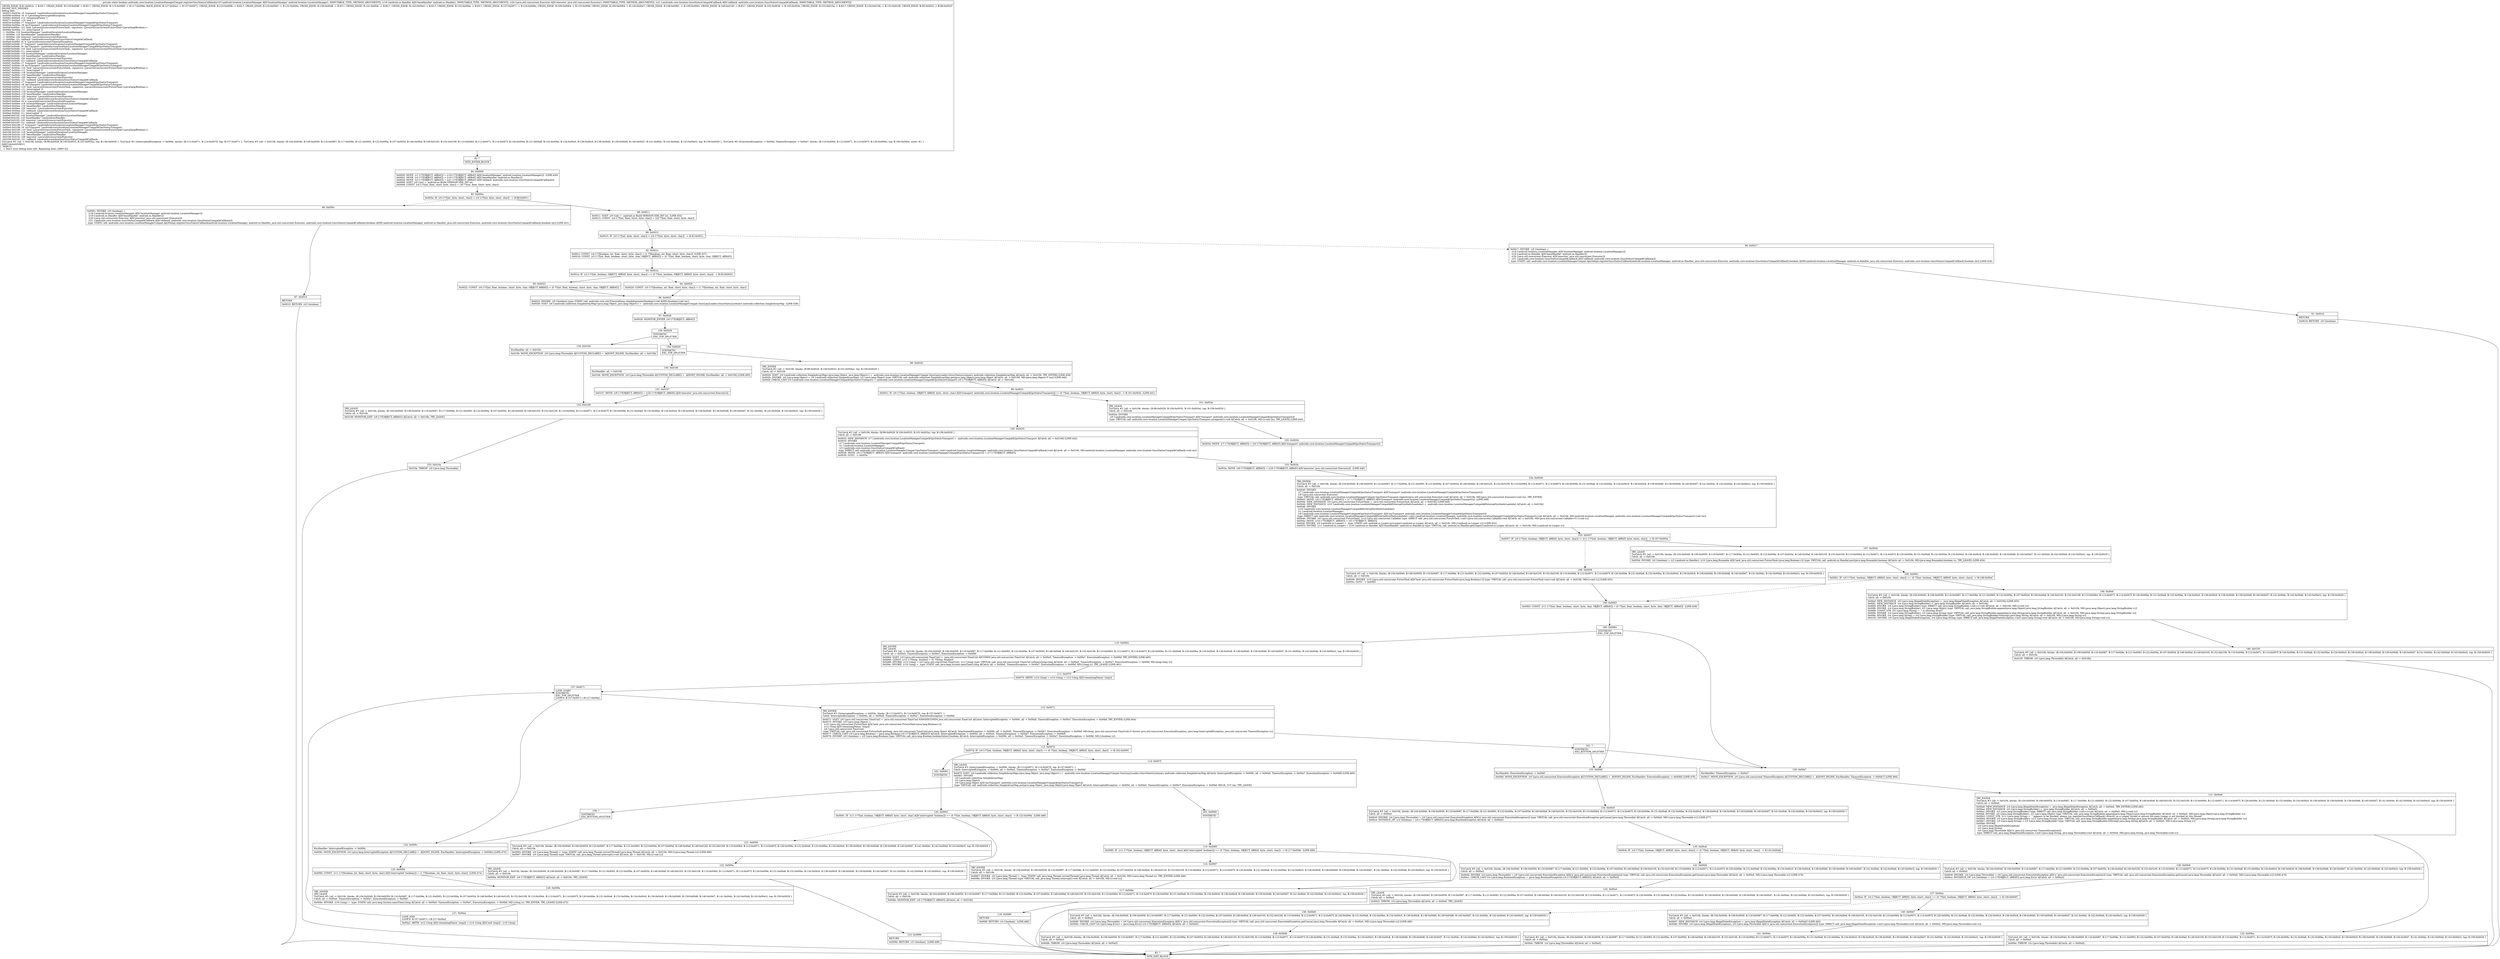 digraph "CFG forandroidx.core.location.LocationManagerCompat.registerGnssStatusCallback(Landroid\/location\/LocationManager;Landroid\/os\/Handler;Ljava\/util\/concurrent\/Executor;Landroidx\/core\/location\/GnssStatusCompat$Callback;)Z" {
Node_82 [shape=record,label="{82\:\ ?|MTH_ENTER_BLOCK\l}"];
Node_84 [shape=record,label="{84\:\ 0x0000|0x0000: MOVE  (r1 I:??[OBJECT, ARRAY]) = (r18 I:??[OBJECT, ARRAY] A[D('locationManager' android.location.LocationManager)])  (LINE:430)\l0x0002: MOVE  (r2 I:??[OBJECT, ARRAY]) = (r19 I:??[OBJECT, ARRAY] A[D('baseHandler' android.os.Handler)]) \l0x0004: MOVE  (r3 I:??[OBJECT, ARRAY]) = (r21 I:??[OBJECT, ARRAY] A[D('callback' androidx.core.location.GnssStatusCompat$Callback)]) \l0x0006: SGET  (r0 I:int) =  android.os.Build.VERSION.SDK_INT int \l0x0008: CONST  (r4 I:??[int, float, short, byte, char]) = (30 ??[int, float, short, byte, char]) \l}"];
Node_85 [shape=record,label="{85\:\ 0x000a|0x000a: IF  (r0 I:??[int, byte, short, char]) \< (r4 I:??[int, byte, short, char])  \-\> B:88:0x0011 \l}"];
Node_86 [shape=record,label="{86\:\ 0x000c|0x000c: INVOKE  (r0 I:boolean) = \l  (r18 I:android.location.LocationManager A[D('locationManager' android.location.LocationManager)])\l  (r19 I:android.os.Handler A[D('baseHandler' android.os.Handler)])\l  (r20 I:java.util.concurrent.Executor A[D('executor' java.util.concurrent.Executor)])\l  (r21 I:androidx.core.location.GnssStatusCompat$Callback A[D('callback' androidx.core.location.GnssStatusCompat$Callback)])\l type: STATIC call: androidx.core.location.LocationManagerCompat.Api30Impl.registerGnssStatusCallback(android.location.LocationManager, android.os.Handler, java.util.concurrent.Executor, androidx.core.location.GnssStatusCompat$Callback):boolean A[MD:(android.location.LocationManager, android.os.Handler, java.util.concurrent.Executor, androidx.core.location.GnssStatusCompat$Callback):boolean (m)] (LINE:431)\l}"];
Node_87 [shape=record,label="{87\:\ 0x0010|RETURN\l|0x0010: RETURN  (r0 I:boolean) \l}"];
Node_83 [shape=record,label="{83\:\ ?|MTH_EXIT_BLOCK\l}"];
Node_88 [shape=record,label="{88\:\ 0x0011|0x0011: SGET  (r0 I:int) =  android.os.Build.VERSION.SDK_INT int  (LINE:433)\l0x0013: CONST  (r4 I:??[int, float, short, byte, char]) = (24 ??[int, float, short, byte, char]) \l}"];
Node_89 [shape=record,label="{89\:\ 0x0015|0x0015: IF  (r0 I:??[int, byte, short, char]) \< (r4 I:??[int, byte, short, char])  \-\> B:92:0x001c \l}"];
Node_90 [shape=record,label="{90\:\ 0x0017|0x0017: INVOKE  (r0 I:boolean) = \l  (r18 I:android.location.LocationManager A[D('locationManager' android.location.LocationManager)])\l  (r19 I:android.os.Handler A[D('baseHandler' android.os.Handler)])\l  (r20 I:java.util.concurrent.Executor A[D('executor' java.util.concurrent.Executor)])\l  (r21 I:androidx.core.location.GnssStatusCompat$Callback A[D('callback' androidx.core.location.GnssStatusCompat$Callback)])\l type: STATIC call: androidx.core.location.LocationManagerCompat.Api24Impl.registerGnssStatusCallback(android.location.LocationManager, android.os.Handler, java.util.concurrent.Executor, androidx.core.location.GnssStatusCompat$Callback):boolean A[MD:(android.location.LocationManager, android.os.Handler, java.util.concurrent.Executor, androidx.core.location.GnssStatusCompat$Callback):boolean (m)] (LINE:434)\l}"];
Node_91 [shape=record,label="{91\:\ 0x001b|RETURN\l|0x001b: RETURN  (r0 I:boolean) \l}"];
Node_92 [shape=record,label="{92\:\ 0x001c|0x001c: CONST  (r4 I:??[boolean, int, float, short, byte, char]) = (1 ??[boolean, int, float, short, byte, char])  (LINE:437)\l0x001d: CONST  (r5 I:??[int, float, boolean, short, byte, char, OBJECT, ARRAY]) = (0 ??[int, float, boolean, short, byte, char, OBJECT, ARRAY]) \l}"];
Node_93 [shape=record,label="{93\:\ 0x001e|0x001e: IF  (r2 I:??[int, boolean, OBJECT, ARRAY, byte, short, char]) == (0 ??[int, boolean, OBJECT, ARRAY, byte, short, char])  \-\> B:95:0x0022 \l}"];
Node_94 [shape=record,label="{94\:\ 0x0020|0x0020: CONST  (r0 I:??[boolean, int, float, short, byte, char]) = (1 ??[boolean, int, float, short, byte, char]) \l}"];
Node_96 [shape=record,label="{96\:\ 0x0023|0x0023: INVOKE  (r0 I:boolean) type: STATIC call: androidx.core.util.Preconditions.checkArgument(boolean):void A[MD:(boolean):void (m)]\l0x0026: SGET  (r6 I:androidx.collection.SimpleArrayMap\<java.lang.Object, java.lang.Object\>) =  androidx.core.location.LocationManagerCompat.GnssLazyLoader.sGnssStatusListeners androidx.collection.SimpleArrayMap  (LINE:438)\l}"];
Node_97 [shape=record,label="{97\:\ 0x0028|0x0028: MONITOR_ENTER  (r6 I:??[OBJECT, ARRAY]) \l}"];
Node_159 [shape=record,label="{159\:\ 0x0029|SYNTHETIC\lEXC_TOP_SPLITTER\l}"];
Node_156 [shape=record,label="{156\:\ 0x0029|SYNTHETIC\lEXC_TOP_SPLITTER\l}"];
Node_98 [shape=record,label="{98\:\ 0x0029|TRY_ENTER\lTryCatch #2 \{all \-\> 0x0106, blocks: (B:98:0x0029, B:100:0x0033, B:101:0x003a), top: B:156:0x0029 \}\lCatch: all \-\> 0x0106\l|0x0029: SGET  (r0 I:androidx.collection.SimpleArrayMap\<java.lang.Object, java.lang.Object\>) =  androidx.core.location.LocationManagerCompat.GnssLazyLoader.sGnssStatusListeners androidx.collection.SimpleArrayMap A[Catch: all \-\> 0x0106, TRY_ENTER] (LINE:439)\l0x002b: INVOKE  (r0 I:java.lang.Object) = (r0 I:androidx.collection.SimpleArrayMap), (r3 I:java.lang.Object) type: VIRTUAL call: androidx.collection.SimpleArrayMap.get(java.lang.Object):java.lang.Object A[Catch: all \-\> 0x0106, MD:(java.lang.Object):V (m)] (LINE:440)\l0x002f: CHECK_CAST (r0 I:androidx.core.location.LocationManagerCompat$GpsStatusTransport) = (androidx.core.location.LocationManagerCompat$GpsStatusTransport) (r0 I:??[OBJECT, ARRAY]) A[Catch: all \-\> 0x0106]\l}"];
Node_99 [shape=record,label="{99\:\ 0x0031|0x0031: IF  (r0 I:??[int, boolean, OBJECT, ARRAY, byte, short, char] A[D('transport' androidx.core.location.LocationManagerCompat$GpsStatusTransport)]) != (0 ??[int, boolean, OBJECT, ARRAY, byte, short, char])  \-\> B:101:0x003a  (LINE:441)\l}"];
Node_100 [shape=record,label="{100\:\ 0x0033|TryCatch #2 \{all \-\> 0x0106, blocks: (B:98:0x0029, B:100:0x0033, B:101:0x003a), top: B:156:0x0029 \}\lCatch: all \-\> 0x0106\l|0x0033: NEW_INSTANCE  (r7 I:androidx.core.location.LocationManagerCompat$GpsStatusTransport) =  androidx.core.location.LocationManagerCompat$GpsStatusTransport A[Catch: all \-\> 0x0106] (LINE:442)\l0x0035: INVOKE  \l  (r7 I:androidx.core.location.LocationManagerCompat$GpsStatusTransport)\l  (r1 I:android.location.LocationManager)\l  (r3 I:androidx.core.location.GnssStatusCompat$Callback)\l type: DIRECT call: androidx.core.location.LocationManagerCompat.GpsStatusTransport.\<init\>(android.location.LocationManager, androidx.core.location.GnssStatusCompat$Callback):void A[Catch: all \-\> 0x0106, MD:(android.location.LocationManager, androidx.core.location.GnssStatusCompat$Callback):void (m)]\l0x0038: MOVE  (r0 I:??[OBJECT, ARRAY] A[D('transport' androidx.core.location.LocationManagerCompat$GpsStatusTransport)]) = (r7 I:??[OBJECT, ARRAY]) \l0x0039: GOTO  \-\> 0x003e \l}"];
Node_103 [shape=record,label="{103\:\ 0x003e|0x003e: MOVE  (r8 I:??[OBJECT, ARRAY]) = (r20 I:??[OBJECT, ARRAY] A[D('executor' java.util.concurrent.Executor)])  (LINE:446)\l}"];
Node_104 [shape=record,label="{104\:\ 0x0040|TRY_ENTER\lTryCatch #5 \{all \-\> 0x010b, blocks: (B:104:0x0040, B:106:0x0059, B:116:0x0087, B:117:0x008e, B:121:0x0093, B:122:0x009a, B:107:0x005d, B:148:0x00ef, B:149:0x0105, B:152:0x0109, B:110:0x0064, B:112:0x0071, B:114:0x007f, B:126:0x009e, B:131:0x00a8, B:132:0x00be, B:134:0x00c0, B:136:0x00c8, B:138:0x00d0, B:139:0x00d6, B:140:0x00d7, B:141:0x00dc, B:142:0x00dd, B:143:0x00e3), top: B:159:0x0029 \}\lCatch: all \-\> 0x010b\l|0x0040: INVOKE  \l  (r7 I:androidx.core.location.LocationManagerCompat$GpsStatusTransport A[D('transport' androidx.core.location.LocationManagerCompat$GpsStatusTransport)])\l  (r8 I:java.util.concurrent.Executor)\l type: VIRTUAL call: androidx.core.location.LocationManagerCompat.GpsStatusTransport.register(java.util.concurrent.Executor):void A[Catch: all \-\> 0x010b, MD:(java.util.concurrent.Executor):void (m), TRY_ENTER]\l0x0043: MOVE  (r9 I:??[OBJECT, ARRAY]) = (r7 I:??[OBJECT, ARRAY] A[D('transport' androidx.core.location.LocationManagerCompat$GpsStatusTransport)])  (LINE:448)\l0x0044: NEW_INSTANCE  (r0 I:java.util.concurrent.FutureTask) =  java.util.concurrent.FutureTask A[Catch: all \-\> 0x010b] (LINE:449)\l0x0046: NEW_INSTANCE  (r10 I:androidx.core.location.LocationManagerCompat$$ExternalSyntheticLambda2) =  androidx.core.location.LocationManagerCompat$$ExternalSyntheticLambda2 A[Catch: all \-\> 0x010b]\l0x0048: INVOKE  \l  (r10 I:androidx.core.location.LocationManagerCompat$$ExternalSyntheticLambda2)\l  (r1 I:android.location.LocationManager)\l  (r9 I:androidx.core.location.LocationManagerCompat$GpsStatusTransport A[D('myTransport' androidx.core.location.LocationManagerCompat$GpsStatusTransport)])\l type: DIRECT call: androidx.core.location.LocationManagerCompat$$ExternalSyntheticLambda2.\<init\>(android.location.LocationManager, androidx.core.location.LocationManagerCompat$GpsStatusTransport):void A[Catch: all \-\> 0x010b, MD:(android.location.LocationManager, androidx.core.location.LocationManagerCompat$GpsStatusTransport):void (m)]\l0x004b: INVOKE  (r0 I:java.util.concurrent.FutureTask), (r10 I:java.util.concurrent.Callable) type: DIRECT call: java.util.concurrent.FutureTask.\<init\>(java.util.concurrent.Callable):void A[Catch: all \-\> 0x010b, MD:(java.util.concurrent.Callable\<V\>):void (c)]\l0x004e: MOVE  (r10 I:??[OBJECT, ARRAY]) = (r0 I:??[OBJECT, ARRAY]) \l0x004f: INVOKE  (r0 I:android.os.Looper) =  type: STATIC call: android.os.Looper.myLooper():android.os.Looper A[Catch: all \-\> 0x010b, MD:():android.os.Looper (c)] (LINE:452)\l0x0053: INVOKE  (r11 I:android.os.Looper) = (r19 I:android.os.Handler A[D('baseHandler' android.os.Handler)]) type: VIRTUAL call: android.os.Handler.getLooper():android.os.Looper A[Catch: all \-\> 0x010b, MD:():android.os.Looper (c)]\l}"];
Node_105 [shape=record,label="{105\:\ 0x0057|0x0057: IF  (r0 I:??[int, boolean, OBJECT, ARRAY, byte, short, char]) != (r11 I:??[int, boolean, OBJECT, ARRAY, byte, short, char])  \-\> B:107:0x005d \l}"];
Node_106 [shape=record,label="{106\:\ 0x0059|TryCatch #5 \{all \-\> 0x010b, blocks: (B:104:0x0040, B:106:0x0059, B:116:0x0087, B:117:0x008e, B:121:0x0093, B:122:0x009a, B:107:0x005d, B:148:0x00ef, B:149:0x0105, B:152:0x0109, B:110:0x0064, B:112:0x0071, B:114:0x007f, B:126:0x009e, B:131:0x00a8, B:132:0x00be, B:134:0x00c0, B:136:0x00c8, B:138:0x00d0, B:139:0x00d6, B:140:0x00d7, B:141:0x00dc, B:142:0x00dd, B:143:0x00e3), top: B:159:0x0029 \}\lCatch: all \-\> 0x010b\l|0x0059: INVOKE  (r10 I:java.util.concurrent.FutureTask A[D('task' java.util.concurrent.FutureTask\<java.lang.Boolean\>)]) type: VIRTUAL call: java.util.concurrent.FutureTask.run():void A[Catch: all \-\> 0x010b, MD:():void (c)] (LINE:453)\l0x005c: GOTO  \-\> 0x0063 \l}"];
Node_109 [shape=record,label="{109\:\ 0x0063|0x0063: CONST  (r11 I:??[int, float, boolean, short, byte, char, OBJECT, ARRAY]) = (0 ??[int, float, boolean, short, byte, char, OBJECT, ARRAY])  (LINE:458)\l}"];
Node_160 [shape=record,label="{160\:\ 0x0064|SYNTHETIC\lEXC_TOP_SPLITTER\l}"];
Node_110 [shape=record,label="{110\:\ 0x0064|TRY_ENTER\lTRY_LEAVE\lTryCatch #5 \{all \-\> 0x010b, blocks: (B:104:0x0040, B:106:0x0059, B:116:0x0087, B:117:0x008e, B:121:0x0093, B:122:0x009a, B:107:0x005d, B:148:0x00ef, B:149:0x0105, B:152:0x0109, B:110:0x0064, B:112:0x0071, B:114:0x007f, B:126:0x009e, B:131:0x00a8, B:132:0x00be, B:134:0x00c0, B:136:0x00c8, B:138:0x00d0, B:139:0x00d6, B:140:0x00d7, B:141:0x00dc, B:142:0x00dd, B:143:0x00e3), top: B:159:0x0029 \}\lCatch: all \-\> 0x00a5, TimeoutException \-\> 0x00a7, ExecutionException \-\> 0x00bf\l|0x0064: SGET  (r0 I:java.util.concurrent.TimeUnit) =  java.util.concurrent.TimeUnit.SECONDS java.util.concurrent.TimeUnit A[Catch: all \-\> 0x00a5, TimeoutException \-\> 0x00a7, ExecutionException \-\> 0x00bf, TRY_ENTER] (LINE:460)\l0x0066: CONST  (r12 I:??[long, double]) = (5 ??[long, double]) \l0x0068: INVOKE  (r12 I:long) = (r0 I:java.util.concurrent.TimeUnit), (r12 I:long) type: VIRTUAL call: java.util.concurrent.TimeUnit.toNanos(long):long A[Catch: all \-\> 0x00a5, TimeoutException \-\> 0x00a7, ExecutionException \-\> 0x00bf, MD:(long):long (c)]\l0x006c: INVOKE  (r14 I:long) =  type: STATIC call: java.lang.System.nanoTime():long A[Catch: all \-\> 0x00a5, TimeoutException \-\> 0x00a7, ExecutionException \-\> 0x00bf, MD:():long (c), TRY_LEAVE] (LINE:461)\l}"];
Node_111 [shape=record,label="{111\:\ 0x0070|0x0070: ARITH  (r14 I:long) = (r14 I:long) + (r12 I:long A[D('remainingNanos' long)]) \l}"];
Node_157 [shape=record,label="{157\:\ 0x0071|LOOP_START\lSYNTHETIC\lEXC_TOP_SPLITTER\lLOOP:0: B:157:0x0071\-\>B:127:0x00a2\l}"];
Node_112 [shape=record,label="{112\:\ 0x0071|TRY_ENTER\lTryCatch #3 \{InterruptedException \-\> 0x009c, blocks: (B:112:0x0071, B:114:0x007f), top: B:157:0x0071 \}\lCatch: InterruptedException \-\> 0x009c, all \-\> 0x00a5, TimeoutException \-\> 0x00a7, ExecutionException \-\> 0x00bf\l|0x0071: SGET  (r0 I:java.util.concurrent.TimeUnit) =  java.util.concurrent.TimeUnit.NANOSECONDS java.util.concurrent.TimeUnit A[Catch: InterruptedException \-\> 0x009c, all \-\> 0x00a5, TimeoutException \-\> 0x00a7, ExecutionException \-\> 0x00bf, TRY_ENTER] (LINE:464)\l0x0073: INVOKE  (r0 I:java.lang.Object) = \l  (r10 I:java.util.concurrent.FutureTask A[D('task' java.util.concurrent.FutureTask\<java.lang.Boolean\>)])\l  (r12 I:long A[D('remainingNanos' long)])\l  (r0 I:java.util.concurrent.TimeUnit)\l type: VIRTUAL call: java.util.concurrent.FutureTask.get(long, java.util.concurrent.TimeUnit):java.lang.Object A[Catch: InterruptedException \-\> 0x009c, all \-\> 0x00a5, TimeoutException \-\> 0x00a7, ExecutionException \-\> 0x00bf, MD:(long, java.util.concurrent.TimeUnit):V throws java.util.concurrent.ExecutionException, java.lang.InterruptedException, java.util.concurrent.TimeoutException (c)]\l0x0077: CHECK_CAST (r0 I:java.lang.Boolean) = (java.lang.Boolean) (r0 I:??[OBJECT, ARRAY]) A[Catch: InterruptedException \-\> 0x009c, all \-\> 0x00a5, TimeoutException \-\> 0x00a7, ExecutionException \-\> 0x00bf]\l0x0079: INVOKE  (r0 I:boolean) = (r0 I:java.lang.Boolean) type: VIRTUAL call: java.lang.Boolean.booleanValue():boolean A[Catch: InterruptedException \-\> 0x009c, all \-\> 0x00a5, TimeoutException \-\> 0x00a7, ExecutionException \-\> 0x00bf, MD:():boolean (c)]\l}"];
Node_113 [shape=record,label="{113\:\ 0x007d|0x007d: IF  (r0 I:??[int, boolean, OBJECT, ARRAY, byte, short, char]) == (0 ??[int, boolean, OBJECT, ARRAY, byte, short, char])  \-\> B:162:0x0091 \l}"];
Node_114 [shape=record,label="{114\:\ 0x007f|TRY_LEAVE\lTryCatch #3 \{InterruptedException \-\> 0x009c, blocks: (B:112:0x0071, B:114:0x007f), top: B:157:0x0071 \}\lCatch: InterruptedException \-\> 0x009c, all \-\> 0x00a5, TimeoutException \-\> 0x00a7, ExecutionException \-\> 0x00bf\l|0x007f: SGET  (r0 I:androidx.collection.SimpleArrayMap\<java.lang.Object, java.lang.Object\>) =  androidx.core.location.LocationManagerCompat.GnssLazyLoader.sGnssStatusListeners androidx.collection.SimpleArrayMap A[Catch: InterruptedException \-\> 0x009c, all \-\> 0x00a5, TimeoutException \-\> 0x00a7, ExecutionException \-\> 0x00bf] (LINE:465)\l0x0081: INVOKE  \l  (r0 I:androidx.collection.SimpleArrayMap)\l  (r3 I:java.lang.Object)\l  (r9 I:java.lang.Object A[D('myTransport' androidx.core.location.LocationManagerCompat$GpsStatusTransport)])\l type: VIRTUAL call: androidx.collection.SimpleArrayMap.put(java.lang.Object, java.lang.Object):java.lang.Object A[Catch: InterruptedException \-\> 0x009c, all \-\> 0x00a5, TimeoutException \-\> 0x00a7, ExecutionException \-\> 0x00bf, MD:(K, V):V (m), TRY_LEAVE]\l}"];
Node_158 [shape=record,label="{158\:\ ?|SYNTHETIC\lEXC_BOTTOM_SPLITTER\l}"];
Node_163 [shape=record,label="{163\:\ 0x0085|SYNTHETIC\l}"];
Node_115 [shape=record,label="{115\:\ 0x0085|0x0085: IF  (r11 I:??[int, boolean, OBJECT, ARRAY, byte, short, char] A[D('interrupted' boolean)]) == (0 ??[int, boolean, OBJECT, ARRAY, byte, short, char])  \-\> B:117:0x008e  (LINE:489)\l}"];
Node_116 [shape=record,label="{116\:\ 0x0087|TRY_ENTER\lTryCatch #5 \{all \-\> 0x010b, blocks: (B:104:0x0040, B:106:0x0059, B:116:0x0087, B:117:0x008e, B:121:0x0093, B:122:0x009a, B:107:0x005d, B:148:0x00ef, B:149:0x0105, B:152:0x0109, B:110:0x0064, B:112:0x0071, B:114:0x007f, B:126:0x009e, B:131:0x00a8, B:132:0x00be, B:134:0x00c0, B:136:0x00c8, B:138:0x00d0, B:139:0x00d6, B:140:0x00d7, B:141:0x00dc, B:142:0x00dd, B:143:0x00e3), top: B:159:0x0029 \}\lCatch: all \-\> 0x010b\l|0x0087: INVOKE  (r0 I:java.lang.Thread) =  type: STATIC call: java.lang.Thread.currentThread():java.lang.Thread A[Catch: all \-\> 0x010b, MD:():java.lang.Thread (c), TRY_ENTER] (LINE:490)\l0x008b: INVOKE  (r0 I:java.lang.Thread) type: VIRTUAL call: java.lang.Thread.interrupt():void A[Catch: all \-\> 0x010b, MD:():void (c)]\l}"];
Node_117 [shape=record,label="{117\:\ 0x008e|TryCatch #5 \{all \-\> 0x010b, blocks: (B:104:0x0040, B:106:0x0059, B:116:0x0087, B:117:0x008e, B:121:0x0093, B:122:0x009a, B:107:0x005d, B:148:0x00ef, B:149:0x0105, B:152:0x0109, B:110:0x0064, B:112:0x0071, B:114:0x007f, B:126:0x009e, B:131:0x00a8, B:132:0x00be, B:134:0x00c0, B:136:0x00c8, B:138:0x00d0, B:139:0x00d6, B:140:0x00d7, B:141:0x00dc, B:142:0x00dd, B:143:0x00e3), top: B:159:0x0029 \}\lCatch: all \-\> 0x010b\l|0x008e: MONITOR_EXIT  (r6 I:??[OBJECT, ARRAY]) A[Catch: all \-\> 0x010b]\l}"];
Node_118 [shape=record,label="{118\:\ 0x008f|RETURN\l|0x008f: RETURN  (r4 I:boolean)  (LINE:466)\l}"];
Node_162 [shape=record,label="{162\:\ 0x0091|SYNTHETIC\l}"];
Node_120 [shape=record,label="{120\:\ 0x0091|0x0091: IF  (r11 I:??[int, boolean, OBJECT, ARRAY, byte, short, char] A[D('interrupted' boolean)]) == (0 ??[int, boolean, OBJECT, ARRAY, byte, short, char])  \-\> B:122:0x009a  (LINE:489)\l}"];
Node_121 [shape=record,label="{121\:\ 0x0093|TryCatch #5 \{all \-\> 0x010b, blocks: (B:104:0x0040, B:106:0x0059, B:116:0x0087, B:117:0x008e, B:121:0x0093, B:122:0x009a, B:107:0x005d, B:148:0x00ef, B:149:0x0105, B:152:0x0109, B:110:0x0064, B:112:0x0071, B:114:0x007f, B:126:0x009e, B:131:0x00a8, B:132:0x00be, B:134:0x00c0, B:136:0x00c8, B:138:0x00d0, B:139:0x00d6, B:140:0x00d7, B:141:0x00dc, B:142:0x00dd, B:143:0x00e3), top: B:159:0x0029 \}\lCatch: all \-\> 0x010b\l|0x0093: INVOKE  (r0 I:java.lang.Thread) =  type: STATIC call: java.lang.Thread.currentThread():java.lang.Thread A[Catch: all \-\> 0x010b, MD:():java.lang.Thread (c)] (LINE:490)\l0x0097: INVOKE  (r0 I:java.lang.Thread) type: VIRTUAL call: java.lang.Thread.interrupt():void A[Catch: all \-\> 0x010b, MD:():void (c)]\l}"];
Node_122 [shape=record,label="{122\:\ 0x009a|TRY_LEAVE\lTryCatch #5 \{all \-\> 0x010b, blocks: (B:104:0x0040, B:106:0x0059, B:116:0x0087, B:117:0x008e, B:121:0x0093, B:122:0x009a, B:107:0x005d, B:148:0x00ef, B:149:0x0105, B:152:0x0109, B:110:0x0064, B:112:0x0071, B:114:0x007f, B:126:0x009e, B:131:0x00a8, B:132:0x00be, B:134:0x00c0, B:136:0x00c8, B:138:0x00d0, B:139:0x00d6, B:140:0x00d7, B:141:0x00dc, B:142:0x00dd, B:143:0x00e3), top: B:159:0x0029 \}\lCatch: all \-\> 0x010b\l|0x009a: MONITOR_EXIT  (r6 I:??[OBJECT, ARRAY]) A[Catch: all \-\> 0x010b, TRY_LEAVE]\l}"];
Node_123 [shape=record,label="{123\:\ 0x009b|RETURN\l|0x009b: RETURN  (r5 I:boolean)  (LINE:468)\l}"];
Node_161 [shape=record,label="{161\:\ ?|SYNTHETIC\lEXC_BOTTOM_SPLITTER\l}"];
Node_124 [shape=record,label="{124\:\ 0x009c|ExcHandler: InterruptedException \-\> 0x009c\l|0x009c: MOVE_EXCEPTION  (r0 I:java.lang.InterruptedException A[CUSTOM_DECLARE]) =  A[DONT_INLINE, ExcHandler: InterruptedException \-\> 0x009c] (LINE:470)\l}"];
Node_125 [shape=record,label="{125\:\ 0x009d|0x009d: CONST  (r11 I:??[boolean, int, float, short, byte, char] A[D('interrupted' boolean)]) = (1 ??[boolean, int, float, short, byte, char])  (LINE:472)\l}"];
Node_126 [shape=record,label="{126\:\ 0x009e|TRY_ENTER\lTRY_LEAVE\lTryCatch #5 \{all \-\> 0x010b, blocks: (B:104:0x0040, B:106:0x0059, B:116:0x0087, B:117:0x008e, B:121:0x0093, B:122:0x009a, B:107:0x005d, B:148:0x00ef, B:149:0x0105, B:152:0x0109, B:110:0x0064, B:112:0x0071, B:114:0x007f, B:126:0x009e, B:131:0x00a8, B:132:0x00be, B:134:0x00c0, B:136:0x00c8, B:138:0x00d0, B:139:0x00d6, B:140:0x00d7, B:141:0x00dc, B:142:0x00dd, B:143:0x00e3), top: B:159:0x0029 \}\lCatch: all \-\> 0x00a5, TimeoutException \-\> 0x00a7, ExecutionException \-\> 0x00bf\l|0x009e: INVOKE  (r16 I:long) =  type: STATIC call: java.lang.System.nanoTime():long A[Catch: all \-\> 0x00a5, TimeoutException \-\> 0x00a7, ExecutionException \-\> 0x00bf, MD:():long (c), TRY_ENTER, TRY_LEAVE] (LINE:473)\l}"];
Node_127 [shape=record,label="{127\:\ 0x00a2|LOOP_END\lLOOP:0: B:157:0x0071\-\>B:127:0x00a2\l|0x00a2: ARITH  (r12 I:long A[D('remainingNanos' long)]) = (r14 I:long A[D('end' long)]) \- (r16 I:long) \l}"];
Node_133 [shape=record,label="{133\:\ 0x00bf|ExcHandler: ExecutionException \-\> 0x00bf\l|0x00bf: MOVE_EXCEPTION  (r0 I:java.util.concurrent.ExecutionException A[CUSTOM_DECLARE]) =  A[DONT_INLINE, ExcHandler: ExecutionException \-\> 0x00bf] (LINE:476)\l}"];
Node_134 [shape=record,label="{134\:\ 0x00c0|TryCatch #5 \{all \-\> 0x010b, blocks: (B:104:0x0040, B:106:0x0059, B:116:0x0087, B:117:0x008e, B:121:0x0093, B:122:0x009a, B:107:0x005d, B:148:0x00ef, B:149:0x0105, B:152:0x0109, B:110:0x0064, B:112:0x0071, B:114:0x007f, B:126:0x009e, B:131:0x00a8, B:132:0x00be, B:134:0x00c0, B:136:0x00c8, B:138:0x00d0, B:139:0x00d6, B:140:0x00d7, B:141:0x00dc, B:142:0x00dd, B:143:0x00e3), top: B:159:0x0029 \}\lCatch: all \-\> 0x00a5\l|0x00c0: INVOKE  (r4 I:java.lang.Throwable) = (r0 I:java.util.concurrent.ExecutionException A[D('e' java.util.concurrent.ExecutionException)]) type: VIRTUAL call: java.util.concurrent.ExecutionException.getCause():java.lang.Throwable A[Catch: all \-\> 0x00a5, MD:():java.lang.Throwable (s)] (LINE:477)\l0x00c4: INSTANCE_OF  (r4 I:boolean) = (r4 I:??[OBJECT, ARRAY]) java.lang.RuntimeException A[Catch: all \-\> 0x00a5]\l}"];
Node_135 [shape=record,label="{135\:\ 0x00c6|0x00c6: IF  (r4 I:??[int, boolean, OBJECT, ARRAY, byte, short, char]) != (0 ??[int, boolean, OBJECT, ARRAY, byte, short, char])  \-\> B:142:0x00dd \l}"];
Node_136 [shape=record,label="{136\:\ 0x00c8|TryCatch #5 \{all \-\> 0x010b, blocks: (B:104:0x0040, B:106:0x0059, B:116:0x0087, B:117:0x008e, B:121:0x0093, B:122:0x009a, B:107:0x005d, B:148:0x00ef, B:149:0x0105, B:152:0x0109, B:110:0x0064, B:112:0x0071, B:114:0x007f, B:126:0x009e, B:131:0x00a8, B:132:0x00be, B:134:0x00c0, B:136:0x00c8, B:138:0x00d0, B:139:0x00d6, B:140:0x00d7, B:141:0x00dc, B:142:0x00dd, B:143:0x00e3), top: B:159:0x0029 \}\lCatch: all \-\> 0x00a5\l|0x00c8: INVOKE  (r4 I:java.lang.Throwable) = (r0 I:java.util.concurrent.ExecutionException A[D('e' java.util.concurrent.ExecutionException)]) type: VIRTUAL call: java.util.concurrent.ExecutionException.getCause():java.lang.Throwable A[Catch: all \-\> 0x00a5, MD:():java.lang.Throwable (s)] (LINE:479)\l0x00cc: INSTANCE_OF  (r4 I:boolean) = (r4 I:??[OBJECT, ARRAY]) java.lang.Error A[Catch: all \-\> 0x00a5]\l}"];
Node_137 [shape=record,label="{137\:\ 0x00ce|0x00ce: IF  (r4 I:??[int, boolean, OBJECT, ARRAY, byte, short, char]) == (0 ??[int, boolean, OBJECT, ARRAY, byte, short, char])  \-\> B:140:0x00d7 \l}"];
Node_138 [shape=record,label="{138\:\ 0x00d0|TryCatch #5 \{all \-\> 0x010b, blocks: (B:104:0x0040, B:106:0x0059, B:116:0x0087, B:117:0x008e, B:121:0x0093, B:122:0x009a, B:107:0x005d, B:148:0x00ef, B:149:0x0105, B:152:0x0109, B:110:0x0064, B:112:0x0071, B:114:0x007f, B:126:0x009e, B:131:0x00a8, B:132:0x00be, B:134:0x00c0, B:136:0x00c8, B:138:0x00d0, B:139:0x00d6, B:140:0x00d7, B:141:0x00dc, B:142:0x00dd, B:143:0x00e3), top: B:159:0x0029 \}\lCatch: all \-\> 0x00a5\l|0x00d0: INVOKE  (r4 I:java.lang.Throwable) = (r0 I:java.util.concurrent.ExecutionException A[D('e' java.util.concurrent.ExecutionException)]) type: VIRTUAL call: java.util.concurrent.ExecutionException.getCause():java.lang.Throwable A[Catch: all \-\> 0x00a5, MD:():java.lang.Throwable (s)] (LINE:480)\l0x00d4: CHECK_CAST (r4 I:java.lang.Error) = (java.lang.Error) (r4 I:??[OBJECT, ARRAY]) A[Catch: all \-\> 0x00a5]\l}"];
Node_139 [shape=record,label="{139\:\ 0x00d6|TryCatch #5 \{all \-\> 0x010b, blocks: (B:104:0x0040, B:106:0x0059, B:116:0x0087, B:117:0x008e, B:121:0x0093, B:122:0x009a, B:107:0x005d, B:148:0x00ef, B:149:0x0105, B:152:0x0109, B:110:0x0064, B:112:0x0071, B:114:0x007f, B:126:0x009e, B:131:0x00a8, B:132:0x00be, B:134:0x00c0, B:136:0x00c8, B:138:0x00d0, B:139:0x00d6, B:140:0x00d7, B:141:0x00dc, B:142:0x00dd, B:143:0x00e3), top: B:159:0x0029 \}\lCatch: all \-\> 0x00a5\l|0x00d6: THROW  (r4 I:java.lang.Throwable) A[Catch: all \-\> 0x00a5]\l}"];
Node_140 [shape=record,label="{140\:\ 0x00d7|TryCatch #5 \{all \-\> 0x010b, blocks: (B:104:0x0040, B:106:0x0059, B:116:0x0087, B:117:0x008e, B:121:0x0093, B:122:0x009a, B:107:0x005d, B:148:0x00ef, B:149:0x0105, B:152:0x0109, B:110:0x0064, B:112:0x0071, B:114:0x007f, B:126:0x009e, B:131:0x00a8, B:132:0x00be, B:134:0x00c0, B:136:0x00c8, B:138:0x00d0, B:139:0x00d6, B:140:0x00d7, B:141:0x00dc, B:142:0x00dd, B:143:0x00e3), top: B:159:0x0029 \}\lCatch: all \-\> 0x00a5\l|0x00d7: NEW_INSTANCE  (r4 I:java.lang.IllegalStateException) =  java.lang.IllegalStateException A[Catch: all \-\> 0x00a5] (LINE:482)\l0x00d9: INVOKE  (r4 I:java.lang.IllegalStateException), (r0 I:java.lang.Throwable A[D('e' java.util.concurrent.ExecutionException)]) type: DIRECT call: java.lang.IllegalStateException.\<init\>(java.lang.Throwable):void A[Catch: all \-\> 0x00a5, MD:(java.lang.Throwable):void (c)]\l}"];
Node_141 [shape=record,label="{141\:\ 0x00dc|TryCatch #5 \{all \-\> 0x010b, blocks: (B:104:0x0040, B:106:0x0059, B:116:0x0087, B:117:0x008e, B:121:0x0093, B:122:0x009a, B:107:0x005d, B:148:0x00ef, B:149:0x0105, B:152:0x0109, B:110:0x0064, B:112:0x0071, B:114:0x007f, B:126:0x009e, B:131:0x00a8, B:132:0x00be, B:134:0x00c0, B:136:0x00c8, B:138:0x00d0, B:139:0x00d6, B:140:0x00d7, B:141:0x00dc, B:142:0x00dd, B:143:0x00e3), top: B:159:0x0029 \}\lCatch: all \-\> 0x00a5\l|0x00dc: THROW  (r4 I:java.lang.Throwable) A[Catch: all \-\> 0x00a5]\l}"];
Node_142 [shape=record,label="{142\:\ 0x00dd|TryCatch #5 \{all \-\> 0x010b, blocks: (B:104:0x0040, B:106:0x0059, B:116:0x0087, B:117:0x008e, B:121:0x0093, B:122:0x009a, B:107:0x005d, B:148:0x00ef, B:149:0x0105, B:152:0x0109, B:110:0x0064, B:112:0x0071, B:114:0x007f, B:126:0x009e, B:131:0x00a8, B:132:0x00be, B:134:0x00c0, B:136:0x00c8, B:138:0x00d0, B:139:0x00d6, B:140:0x00d7, B:141:0x00dc, B:142:0x00dd, B:143:0x00e3), top: B:159:0x0029 \}\lCatch: all \-\> 0x00a5\l|0x00dd: INVOKE  (r4 I:java.lang.Throwable) = (r0 I:java.util.concurrent.ExecutionException A[D('e' java.util.concurrent.ExecutionException)]) type: VIRTUAL call: java.util.concurrent.ExecutionException.getCause():java.lang.Throwable A[Catch: all \-\> 0x00a5, MD:():java.lang.Throwable (s)] (LINE:478)\l0x00e1: CHECK_CAST (r4 I:java.lang.RuntimeException) = (java.lang.RuntimeException) (r4 I:??[OBJECT, ARRAY]) A[Catch: all \-\> 0x00a5]\l}"];
Node_143 [shape=record,label="{143\:\ 0x00e3|TRY_LEAVE\lTryCatch #5 \{all \-\> 0x010b, blocks: (B:104:0x0040, B:106:0x0059, B:116:0x0087, B:117:0x008e, B:121:0x0093, B:122:0x009a, B:107:0x005d, B:148:0x00ef, B:149:0x0105, B:152:0x0109, B:110:0x0064, B:112:0x0071, B:114:0x007f, B:126:0x009e, B:131:0x00a8, B:132:0x00be, B:134:0x00c0, B:136:0x00c8, B:138:0x00d0, B:139:0x00d6, B:140:0x00d7, B:141:0x00dc, B:142:0x00dd, B:143:0x00e3), top: B:159:0x0029 \}\lCatch: all \-\> 0x00a5\l|0x00e3: THROW  (r4 I:java.lang.Throwable) A[Catch: all \-\> 0x00a5, TRY_LEAVE]\l}"];
Node_130 [shape=record,label="{130\:\ 0x00a7|ExcHandler: TimeoutException \-\> 0x00a7\l|0x00a7: MOVE_EXCEPTION  (r0 I:java.util.concurrent.TimeoutException A[CUSTOM_DECLARE]) =  A[DONT_INLINE, ExcHandler: TimeoutException \-\> 0x00a7] (LINE:484)\l}"];
Node_131 [shape=record,label="{131\:\ 0x00a8|TRY_ENTER\lTryCatch #5 \{all \-\> 0x010b, blocks: (B:104:0x0040, B:106:0x0059, B:116:0x0087, B:117:0x008e, B:121:0x0093, B:122:0x009a, B:107:0x005d, B:148:0x00ef, B:149:0x0105, B:152:0x0109, B:110:0x0064, B:112:0x0071, B:114:0x007f, B:126:0x009e, B:131:0x00a8, B:132:0x00be, B:134:0x00c0, B:136:0x00c8, B:138:0x00d0, B:139:0x00d6, B:140:0x00d7, B:141:0x00dc, B:142:0x00dd, B:143:0x00e3), top: B:159:0x0029 \}\lCatch: all \-\> 0x00a5\l|0x00a8: NEW_INSTANCE  (r4 I:java.lang.IllegalStateException) =  java.lang.IllegalStateException A[Catch: all \-\> 0x00a5, TRY_ENTER] (LINE:485)\l0x00aa: NEW_INSTANCE  (r5 I:java.lang.StringBuilder) =  java.lang.StringBuilder A[Catch: all \-\> 0x00a5]\l0x00ac: INVOKE  (r5 I:java.lang.StringBuilder) type: DIRECT call: java.lang.StringBuilder.\<init\>():void A[Catch: all \-\> 0x00a5, MD:():void (c)]\l0x00af: INVOKE  (r5 I:java.lang.StringBuilder), (r2 I:java.lang.Object) type: VIRTUAL call: java.lang.StringBuilder.append(java.lang.Object):java.lang.StringBuilder A[Catch: all \-\> 0x00a5, MD:(java.lang.Object):java.lang.StringBuilder (c)]\l0x00b2: CONST_STR  (r12 I:java.lang.String) =  \" appears to be blocked, please run registerGnssStatusCallback() directly on a Looper thread or ensure the main Looper is not blocked by this thread\" \l0x00b4: INVOKE  (r5 I:java.lang.StringBuilder), (r12 I:java.lang.String) type: VIRTUAL call: java.lang.StringBuilder.append(java.lang.String):java.lang.StringBuilder A[Catch: all \-\> 0x00a5, MD:(java.lang.String):java.lang.StringBuilder (c)]\l0x00b7: INVOKE  (r5 I:java.lang.String) = (r5 I:java.lang.StringBuilder) type: VIRTUAL call: java.lang.StringBuilder.toString():java.lang.String A[Catch: all \-\> 0x00a5, MD:():java.lang.String (c)]\l0x00bb: INVOKE  \l  (r4 I:java.lang.IllegalStateException)\l  (r5 I:java.lang.String)\l  (r0 I:java.lang.Throwable A[D('e' java.util.concurrent.TimeoutException)])\l type: DIRECT call: java.lang.IllegalStateException.\<init\>(java.lang.String, java.lang.Throwable):void A[Catch: all \-\> 0x00a5, MD:(java.lang.String, java.lang.Throwable):void (c)]\l}"];
Node_132 [shape=record,label="{132\:\ 0x00be|TryCatch #5 \{all \-\> 0x010b, blocks: (B:104:0x0040, B:106:0x0059, B:116:0x0087, B:117:0x008e, B:121:0x0093, B:122:0x009a, B:107:0x005d, B:148:0x00ef, B:149:0x0105, B:152:0x0109, B:110:0x0064, B:112:0x0071, B:114:0x007f, B:126:0x009e, B:131:0x00a8, B:132:0x00be, B:134:0x00c0, B:136:0x00c8, B:138:0x00d0, B:139:0x00d6, B:140:0x00d7, B:141:0x00dc, B:142:0x00dd, B:143:0x00e3), top: B:159:0x0029 \}\lCatch: all \-\> 0x00a5\l|0x00be: THROW  (r4 I:java.lang.Throwable) A[Catch: all \-\> 0x00a5]\l}"];
Node_107 [shape=record,label="{107\:\ 0x005d|TRY_LEAVE\lTryCatch #5 \{all \-\> 0x010b, blocks: (B:104:0x0040, B:106:0x0059, B:116:0x0087, B:117:0x008e, B:121:0x0093, B:122:0x009a, B:107:0x005d, B:148:0x00ef, B:149:0x0105, B:152:0x0109, B:110:0x0064, B:112:0x0071, B:114:0x007f, B:126:0x009e, B:131:0x00a8, B:132:0x00be, B:134:0x00c0, B:136:0x00c8, B:138:0x00d0, B:139:0x00d6, B:140:0x00d7, B:141:0x00dc, B:142:0x00dd, B:143:0x00e3), top: B:159:0x0029 \}\lCatch: all \-\> 0x010b\l|0x005d: INVOKE  (r0 I:boolean) = (r2 I:android.os.Handler), (r10 I:java.lang.Runnable A[D('task' java.util.concurrent.FutureTask\<java.lang.Boolean\>)]) type: VIRTUAL call: android.os.Handler.post(java.lang.Runnable):boolean A[Catch: all \-\> 0x010b, MD:(java.lang.Runnable):boolean (c), TRY_LEAVE] (LINE:454)\l}"];
Node_108 [shape=record,label="{108\:\ 0x0061|0x0061: IF  (r0 I:??[int, boolean, OBJECT, ARRAY, byte, short, char]) == (0 ??[int, boolean, OBJECT, ARRAY, byte, short, char])  \-\> B:148:0x00ef \l}"];
Node_148 [shape=record,label="{148\:\ 0x00ef|TryCatch #5 \{all \-\> 0x010b, blocks: (B:104:0x0040, B:106:0x0059, B:116:0x0087, B:117:0x008e, B:121:0x0093, B:122:0x009a, B:107:0x005d, B:148:0x00ef, B:149:0x0105, B:152:0x0109, B:110:0x0064, B:112:0x0071, B:114:0x007f, B:126:0x009e, B:131:0x00a8, B:132:0x00be, B:134:0x00c0, B:136:0x00c8, B:138:0x00d0, B:139:0x00d6, B:140:0x00d7, B:141:0x00dc, B:142:0x00dd, B:143:0x00e3), top: B:159:0x0029 \}\lCatch: all \-\> 0x010b\l|0x00ef: NEW_INSTANCE  (r0 I:java.lang.IllegalStateException) =  java.lang.IllegalStateException A[Catch: all \-\> 0x010b] (LINE:455)\l0x00f1: NEW_INSTANCE  (r4 I:java.lang.StringBuilder) =  java.lang.StringBuilder A[Catch: all \-\> 0x010b]\l0x00f3: INVOKE  (r4 I:java.lang.StringBuilder) type: DIRECT call: java.lang.StringBuilder.\<init\>():void A[Catch: all \-\> 0x010b, MD:():void (c)]\l0x00f6: INVOKE  (r4 I:java.lang.StringBuilder), (r2 I:java.lang.Object) type: VIRTUAL call: java.lang.StringBuilder.append(java.lang.Object):java.lang.StringBuilder A[Catch: all \-\> 0x010b, MD:(java.lang.Object):java.lang.StringBuilder (c)]\l0x00f9: CONST_STR  (r5 I:java.lang.String) =  \" is shutting down\" \l0x00fb: INVOKE  (r4 I:java.lang.StringBuilder), (r5 I:java.lang.String) type: VIRTUAL call: java.lang.StringBuilder.append(java.lang.String):java.lang.StringBuilder A[Catch: all \-\> 0x010b, MD:(java.lang.String):java.lang.StringBuilder (c)]\l0x00fe: INVOKE  (r4 I:java.lang.String) = (r4 I:java.lang.StringBuilder) type: VIRTUAL call: java.lang.StringBuilder.toString():java.lang.String A[Catch: all \-\> 0x010b, MD:():java.lang.String (c)]\l0x0102: INVOKE  (r0 I:java.lang.IllegalStateException), (r4 I:java.lang.String) type: DIRECT call: java.lang.IllegalStateException.\<init\>(java.lang.String):void A[Catch: all \-\> 0x010b, MD:(java.lang.String):void (c)]\l}"];
Node_149 [shape=record,label="{149\:\ 0x0105|TryCatch #5 \{all \-\> 0x010b, blocks: (B:104:0x0040, B:106:0x0059, B:116:0x0087, B:117:0x008e, B:121:0x0093, B:122:0x009a, B:107:0x005d, B:148:0x00ef, B:149:0x0105, B:152:0x0109, B:110:0x0064, B:112:0x0071, B:114:0x007f, B:126:0x009e, B:131:0x00a8, B:132:0x00be, B:134:0x00c0, B:136:0x00c8, B:138:0x00d0, B:139:0x00d6, B:140:0x00d7, B:141:0x00dc, B:142:0x00dd, B:143:0x00e3), top: B:159:0x0029 \}\lCatch: all \-\> 0x010b\l|0x0105: THROW  (r0 I:java.lang.Throwable) A[Catch: all \-\> 0x010b]\l}"];
Node_101 [shape=record,label="{101\:\ 0x003a|TRY_LEAVE\lTryCatch #2 \{all \-\> 0x0106, blocks: (B:98:0x0029, B:100:0x0033, B:101:0x003a), top: B:156:0x0029 \}\lCatch: all \-\> 0x0106\l|0x003a: INVOKE  \l  (r0 I:androidx.core.location.LocationManagerCompat$GpsStatusTransport A[D('transport' androidx.core.location.LocationManagerCompat$GpsStatusTransport)])\l type: VIRTUAL call: androidx.core.location.LocationManagerCompat.GpsStatusTransport.unregister():void A[Catch: all \-\> 0x0106, MD:():void (m), TRY_LEAVE] (LINE:444)\l}"];
Node_102 [shape=record,label="{102\:\ 0x003d|0x003d: MOVE  (r7 I:??[OBJECT, ARRAY]) = (r0 I:??[OBJECT, ARRAY] A[D('transport' androidx.core.location.LocationManagerCompat$GpsStatusTransport)]) \l}"];
Node_150 [shape=record,label="{150\:\ 0x0106|ExcHandler: all \-\> 0x0106\l|0x0106: MOVE_EXCEPTION  (r0 I:java.lang.Throwable A[CUSTOM_DECLARE]) =  A[DONT_INLINE, ExcHandler: all \-\> 0x0106] (LINE:493)\l}"];
Node_151 [shape=record,label="{151\:\ 0x0107|0x0107: MOVE  (r8 I:??[OBJECT, ARRAY]) = (r20 I:??[OBJECT, ARRAY] A[D('executor' java.util.concurrent.Executor)]) \l}"];
Node_152 [shape=record,label="{152\:\ 0x0109|TRY_LEAVE\lTryCatch #5 \{all \-\> 0x010b, blocks: (B:104:0x0040, B:106:0x0059, B:116:0x0087, B:117:0x008e, B:121:0x0093, B:122:0x009a, B:107:0x005d, B:148:0x00ef, B:149:0x0105, B:152:0x0109, B:110:0x0064, B:112:0x0071, B:114:0x007f, B:126:0x009e, B:131:0x00a8, B:132:0x00be, B:134:0x00c0, B:136:0x00c8, B:138:0x00d0, B:139:0x00d6, B:140:0x00d7, B:141:0x00dc, B:142:0x00dd, B:143:0x00e3), top: B:159:0x0029 \}\lCatch: all \-\> 0x010b\l|0x0109: MONITOR_EXIT  (r6 I:??[OBJECT, ARRAY]) A[Catch: all \-\> 0x010b, TRY_LEAVE]\l}"];
Node_153 [shape=record,label="{153\:\ 0x010a|0x010a: THROW  (r0 I:java.lang.Throwable) \l}"];
Node_154 [shape=record,label="{154\:\ 0x010b|ExcHandler: all \-\> 0x010b\l|0x010b: MOVE_EXCEPTION  (r0 I:java.lang.Throwable A[CUSTOM_DECLARE]) =  A[DONT_INLINE, ExcHandler: all \-\> 0x010b]\l}"];
Node_95 [shape=record,label="{95\:\ 0x0022|0x0022: CONST  (r0 I:??[int, float, boolean, short, byte, char, OBJECT, ARRAY]) = (0 ??[int, float, boolean, short, byte, char, OBJECT, ARRAY]) \l}"];
MethodNode[shape=record,label="{private static boolean androidx.core.location.LocationManagerCompat.registerGnssStatusCallback((r18 I:android.location.LocationManager A[D('locationManager' android.location.LocationManager), IMMUTABLE_TYPE, METHOD_ARGUMENT]), (r19 I:android.os.Handler A[D('baseHandler' android.os.Handler), IMMUTABLE_TYPE, METHOD_ARGUMENT]), (r20 I:java.util.concurrent.Executor A[D('executor' java.util.concurrent.Executor), IMMUTABLE_TYPE, METHOD_ARGUMENT]), (r21 I:androidx.core.location.GnssStatusCompat$Callback A[D('callback' androidx.core.location.GnssStatusCompat$Callback), IMMUTABLE_TYPE, METHOD_ARGUMENT]))  | CROSS_EDGE: B:91:0x001b \-\> B:83:?, CROSS_EDGE: B:118:0x008f \-\> B:83:?, CROSS_EDGE: B:115:0x0085 \-\> B:117:0x008e, BACK_EDGE: B:127:0x00a2 \-\> B:157:0x0071, CROSS_EDGE: B:123:0x009b \-\> B:83:?, CROSS_EDGE: B:120:0x0091 \-\> B:122:0x009a, CROSS_EDGE: B:139:0x00d6 \-\> B:83:?, CROSS_EDGE: B:141:0x00dc \-\> B:83:?, CROSS_EDGE: B:143:0x00e3 \-\> B:83:?, CROSS_EDGE: B:132:0x00be \-\> B:83:?, CROSS_EDGE: B:157:0x0071 \-\> B:124:0x009c, CROSS_EDGE: B:160:0x0064 \-\> B:133:0x00bf, CROSS_EDGE: B:160:0x0064 \-\> B:130:0x00a7, CROSS_EDGE: B:108:0x0061 \-\> B:109:0x0063, CROSS_EDGE: B:149:0x0105 \-\> B:83:?, CROSS_EDGE: B:102:0x003d \-\> B:103:0x003e, CROSS_EDGE: B:153:0x010a \-\> B:83:?, CROSS_EDGE: B:154:0x010b \-\> B:152:0x0109, CROSS_EDGE: B:95:0x0022 \-\> B:96:0x0023\lINLINE_NOT_NEEDED\lDebug Info:\l  0x0031\-0x003e: r0 'transport' Landroidx\/core\/location\/LocationManagerCompat$GpsStatusTransport;\l  0x009d\-0x00a4: r0 'e' Ljava\/lang\/InterruptedException;\l  0x006c\-0x00a5: r12 'remainingNanos' J\l  0x0071\-0x00a5: r14 'end' J\l  0x003e\-0x00be: r7 'transport' Landroidx\/core\/location\/LocationManagerCompat$GpsStatusTransport;\l  0x0044\-0x00be: r9 'myTransport' Landroidx\/core\/location\/LocationManagerCompat$GpsStatusTransport;\l  0x004f\-0x00be: r10 'task' Ljava\/util\/concurrent\/FutureTask;, signature: Ljava\/util\/concurrent\/FutureTask\<Ljava\/lang\/Boolean;\>;\l  0x0064\-0x00be: r11 'interrupted' Z\l  \-1 \-0x00be: r18 'locationManager' Landroid\/location\/LocationManager;\l  \-1 \-0x00be: r19 'baseHandler' Landroid\/os\/Handler;\l  \-1 \-0x00be: r20 'executor' Ljava\/util\/concurrent\/Executor;\l  \-1 \-0x00be: r21 'callback' Landroidx\/core\/location\/GnssStatusCompat$Callback;\l  0x00a8\-0x00bf: r0 'e' Ljava\/util\/concurrent\/TimeoutException;\l  0x00bf\-0x00d6: r7 'transport' Landroidx\/core\/location\/LocationManagerCompat$GpsStatusTransport;\l  0x00bf\-0x00d6: r9 'myTransport' Landroidx\/core\/location\/LocationManagerCompat$GpsStatusTransport;\l  0x00bf\-0x00d6: r10 'task' Ljava\/util\/concurrent\/FutureTask;, signature: Ljava\/util\/concurrent\/FutureTask\<Ljava\/lang\/Boolean;\>;\l  0x00bf\-0x00d6: r11 'interrupted' Z\l  0x00bf\-0x00d6: r18 'locationManager' Landroid\/location\/LocationManager;\l  0x00bf\-0x00d6: r19 'baseHandler' Landroid\/os\/Handler;\l  0x00bf\-0x00d6: r20 'executor' Ljava\/util\/concurrent\/Executor;\l  0x00bf\-0x00d6: r21 'callback' Landroidx\/core\/location\/GnssStatusCompat$Callback;\l  0x00d7\-0x00dc: r7 'transport' Landroidx\/core\/location\/LocationManagerCompat$GpsStatusTransport;\l  0x00d7\-0x00dc: r9 'myTransport' Landroidx\/core\/location\/LocationManagerCompat$GpsStatusTransport;\l  0x00d7\-0x00dc: r10 'task' Ljava\/util\/concurrent\/FutureTask;, signature: Ljava\/util\/concurrent\/FutureTask\<Ljava\/lang\/Boolean;\>;\l  0x00d7\-0x00dc: r11 'interrupted' Z\l  0x00d7\-0x00dc: r18 'locationManager' Landroid\/location\/LocationManager;\l  0x00d7\-0x00dc: r19 'baseHandler' Landroid\/os\/Handler;\l  0x00d7\-0x00dc: r20 'executor' Ljava\/util\/concurrent\/Executor;\l  0x00d7\-0x00dc: r21 'callback' Landroidx\/core\/location\/GnssStatusCompat$Callback;\l  0x00dd\-0x00e3: r7 'transport' Landroidx\/core\/location\/LocationManagerCompat$GpsStatusTransport;\l  0x00dd\-0x00e3: r9 'myTransport' Landroidx\/core\/location\/LocationManagerCompat$GpsStatusTransport;\l  0x00dd\-0x00e3: r10 'task' Ljava\/util\/concurrent\/FutureTask;, signature: Ljava\/util\/concurrent\/FutureTask\<Ljava\/lang\/Boolean;\>;\l  0x00dd\-0x00e3: r11 'interrupted' Z\l  0x00dd\-0x00e3: r18 'locationManager' Landroid\/location\/LocationManager;\l  0x00dd\-0x00e3: r19 'baseHandler' Landroid\/os\/Handler;\l  0x00dd\-0x00e3: r20 'executor' Ljava\/util\/concurrent\/Executor;\l  0x00dd\-0x00e3: r21 'callback' Landroidx\/core\/location\/GnssStatusCompat$Callback;\l  0x00c0\-0x00e4: r0 'e' Ljava\/util\/concurrent\/ExecutionException;\l  0x00e4\-0x00ee: r18 'locationManager' Landroid\/location\/LocationManager;\l  0x00e4\-0x00ee: r19 'baseHandler' Landroid\/os\/Handler;\l  0x00e4\-0x00ee: r20 'executor' Ljava\/util\/concurrent\/Executor;\l  0x00e4\-0x00ee: r21 'callback' Landroidx\/core\/location\/GnssStatusCompat$Callback;\l  0x00e4\-0x00ef: r11 'interrupted' Z\l  0x00ef\-0x0105: r18 'locationManager' Landroid\/location\/LocationManager;\l  0x00ef\-0x0105: r19 'baseHandler' Landroid\/os\/Handler;\l  0x00ef\-0x0105: r20 'executor' Ljava\/util\/concurrent\/Executor;\l  0x00ef\-0x0105: r21 'callback' Landroidx\/core\/location\/GnssStatusCompat$Callback;\l  0x00e4\-0x0106: r7 'transport' Landroidx\/core\/location\/LocationManagerCompat$GpsStatusTransport;\l  0x00e4\-0x0106: r9 'myTransport' Landroidx\/core\/location\/LocationManagerCompat$GpsStatusTransport;\l  0x00e4\-0x0106: r10 'task' Ljava\/util\/concurrent\/FutureTask;, signature: Ljava\/util\/concurrent\/FutureTask\<Ljava\/lang\/Boolean;\>;\l  0x0106\-0x010c: r18 'locationManager' Landroid\/location\/LocationManager;\l  0x0106\-0x010c: r19 'baseHandler' Landroid\/os\/Handler;\l  0x0106\-0x010c: r20 'executor' Ljava\/util\/concurrent\/Executor;\l  0x0106\-0x010c: r21 'callback' Landroidx\/core\/location\/GnssStatusCompat$Callback;\lTryCatch #2 \{all \-\> 0x0106, blocks: (B:98:0x0029, B:100:0x0033, B:101:0x003a), top: B:156:0x0029 \}, TryCatch #3 \{InterruptedException \-\> 0x009c, blocks: (B:112:0x0071, B:114:0x007f), top: B:157:0x0071 \}, TryCatch #5 \{all \-\> 0x010b, blocks: (B:104:0x0040, B:106:0x0059, B:116:0x0087, B:117:0x008e, B:121:0x0093, B:122:0x009a, B:107:0x005d, B:148:0x00ef, B:149:0x0105, B:152:0x0109, B:110:0x0064, B:112:0x0071, B:114:0x007f, B:126:0x009e, B:131:0x00a8, B:132:0x00be, B:134:0x00c0, B:136:0x00c8, B:138:0x00d0, B:139:0x00d6, B:140:0x00d7, B:141:0x00dc, B:142:0x00dd, B:143:0x00e3), top: B:159:0x0029 \}, TryCatch #6 \{ExecutionException \-\> 0x00bf, TimeoutException \-\> 0x00a7, blocks: (B:110:0x0064, B:112:0x0071, B:114:0x007f, B:126:0x009e), top: B:160:0x0064, outer: #1 \}\lJadxCommentsAttr\{\l DEBUG: \l \-\> Don't trust debug lines info. Repeating lines: [489=4]\}\l}"];
MethodNode -> Node_82;Node_82 -> Node_84;
Node_84 -> Node_85;
Node_85 -> Node_86[style=dashed];
Node_85 -> Node_88;
Node_86 -> Node_87;
Node_87 -> Node_83;
Node_88 -> Node_89;
Node_89 -> Node_90[style=dashed];
Node_89 -> Node_92;
Node_90 -> Node_91;
Node_91 -> Node_83;
Node_92 -> Node_93;
Node_93 -> Node_94[style=dashed];
Node_93 -> Node_95;
Node_94 -> Node_96;
Node_96 -> Node_97;
Node_97 -> Node_159;
Node_159 -> Node_156;
Node_159 -> Node_154;
Node_156 -> Node_98;
Node_156 -> Node_150;
Node_98 -> Node_99;
Node_99 -> Node_100[style=dashed];
Node_99 -> Node_101;
Node_100 -> Node_103;
Node_103 -> Node_104;
Node_104 -> Node_105;
Node_105 -> Node_106[style=dashed];
Node_105 -> Node_107;
Node_106 -> Node_109;
Node_109 -> Node_160;
Node_160 -> Node_110;
Node_160 -> Node_133;
Node_160 -> Node_130;
Node_110 -> Node_111;
Node_111 -> Node_157;
Node_157 -> Node_112;
Node_157 -> Node_124;
Node_112 -> Node_113;
Node_112 -> Node_161;
Node_113 -> Node_114[style=dashed];
Node_113 -> Node_162;
Node_114 -> Node_158;
Node_114 -> Node_163;
Node_158 -> Node_124;
Node_163 -> Node_115;
Node_115 -> Node_116[style=dashed];
Node_115 -> Node_117;
Node_116 -> Node_117;
Node_117 -> Node_118;
Node_118 -> Node_83;
Node_162 -> Node_120;
Node_120 -> Node_121[style=dashed];
Node_120 -> Node_122;
Node_121 -> Node_122;
Node_122 -> Node_123;
Node_123 -> Node_83;
Node_161 -> Node_133;
Node_161 -> Node_130;
Node_124 -> Node_125;
Node_125 -> Node_126;
Node_126 -> Node_127;
Node_127 -> Node_157;
Node_133 -> Node_134;
Node_134 -> Node_135;
Node_135 -> Node_136[style=dashed];
Node_135 -> Node_142;
Node_136 -> Node_137;
Node_137 -> Node_138[style=dashed];
Node_137 -> Node_140;
Node_138 -> Node_139;
Node_139 -> Node_83;
Node_140 -> Node_141;
Node_141 -> Node_83;
Node_142 -> Node_143;
Node_143 -> Node_83;
Node_130 -> Node_131;
Node_131 -> Node_132;
Node_132 -> Node_83;
Node_107 -> Node_108;
Node_108 -> Node_109[style=dashed];
Node_108 -> Node_148;
Node_148 -> Node_149;
Node_149 -> Node_83;
Node_101 -> Node_102;
Node_102 -> Node_103;
Node_150 -> Node_151;
Node_151 -> Node_152;
Node_152 -> Node_153;
Node_153 -> Node_83;
Node_154 -> Node_152;
Node_95 -> Node_96;
}

